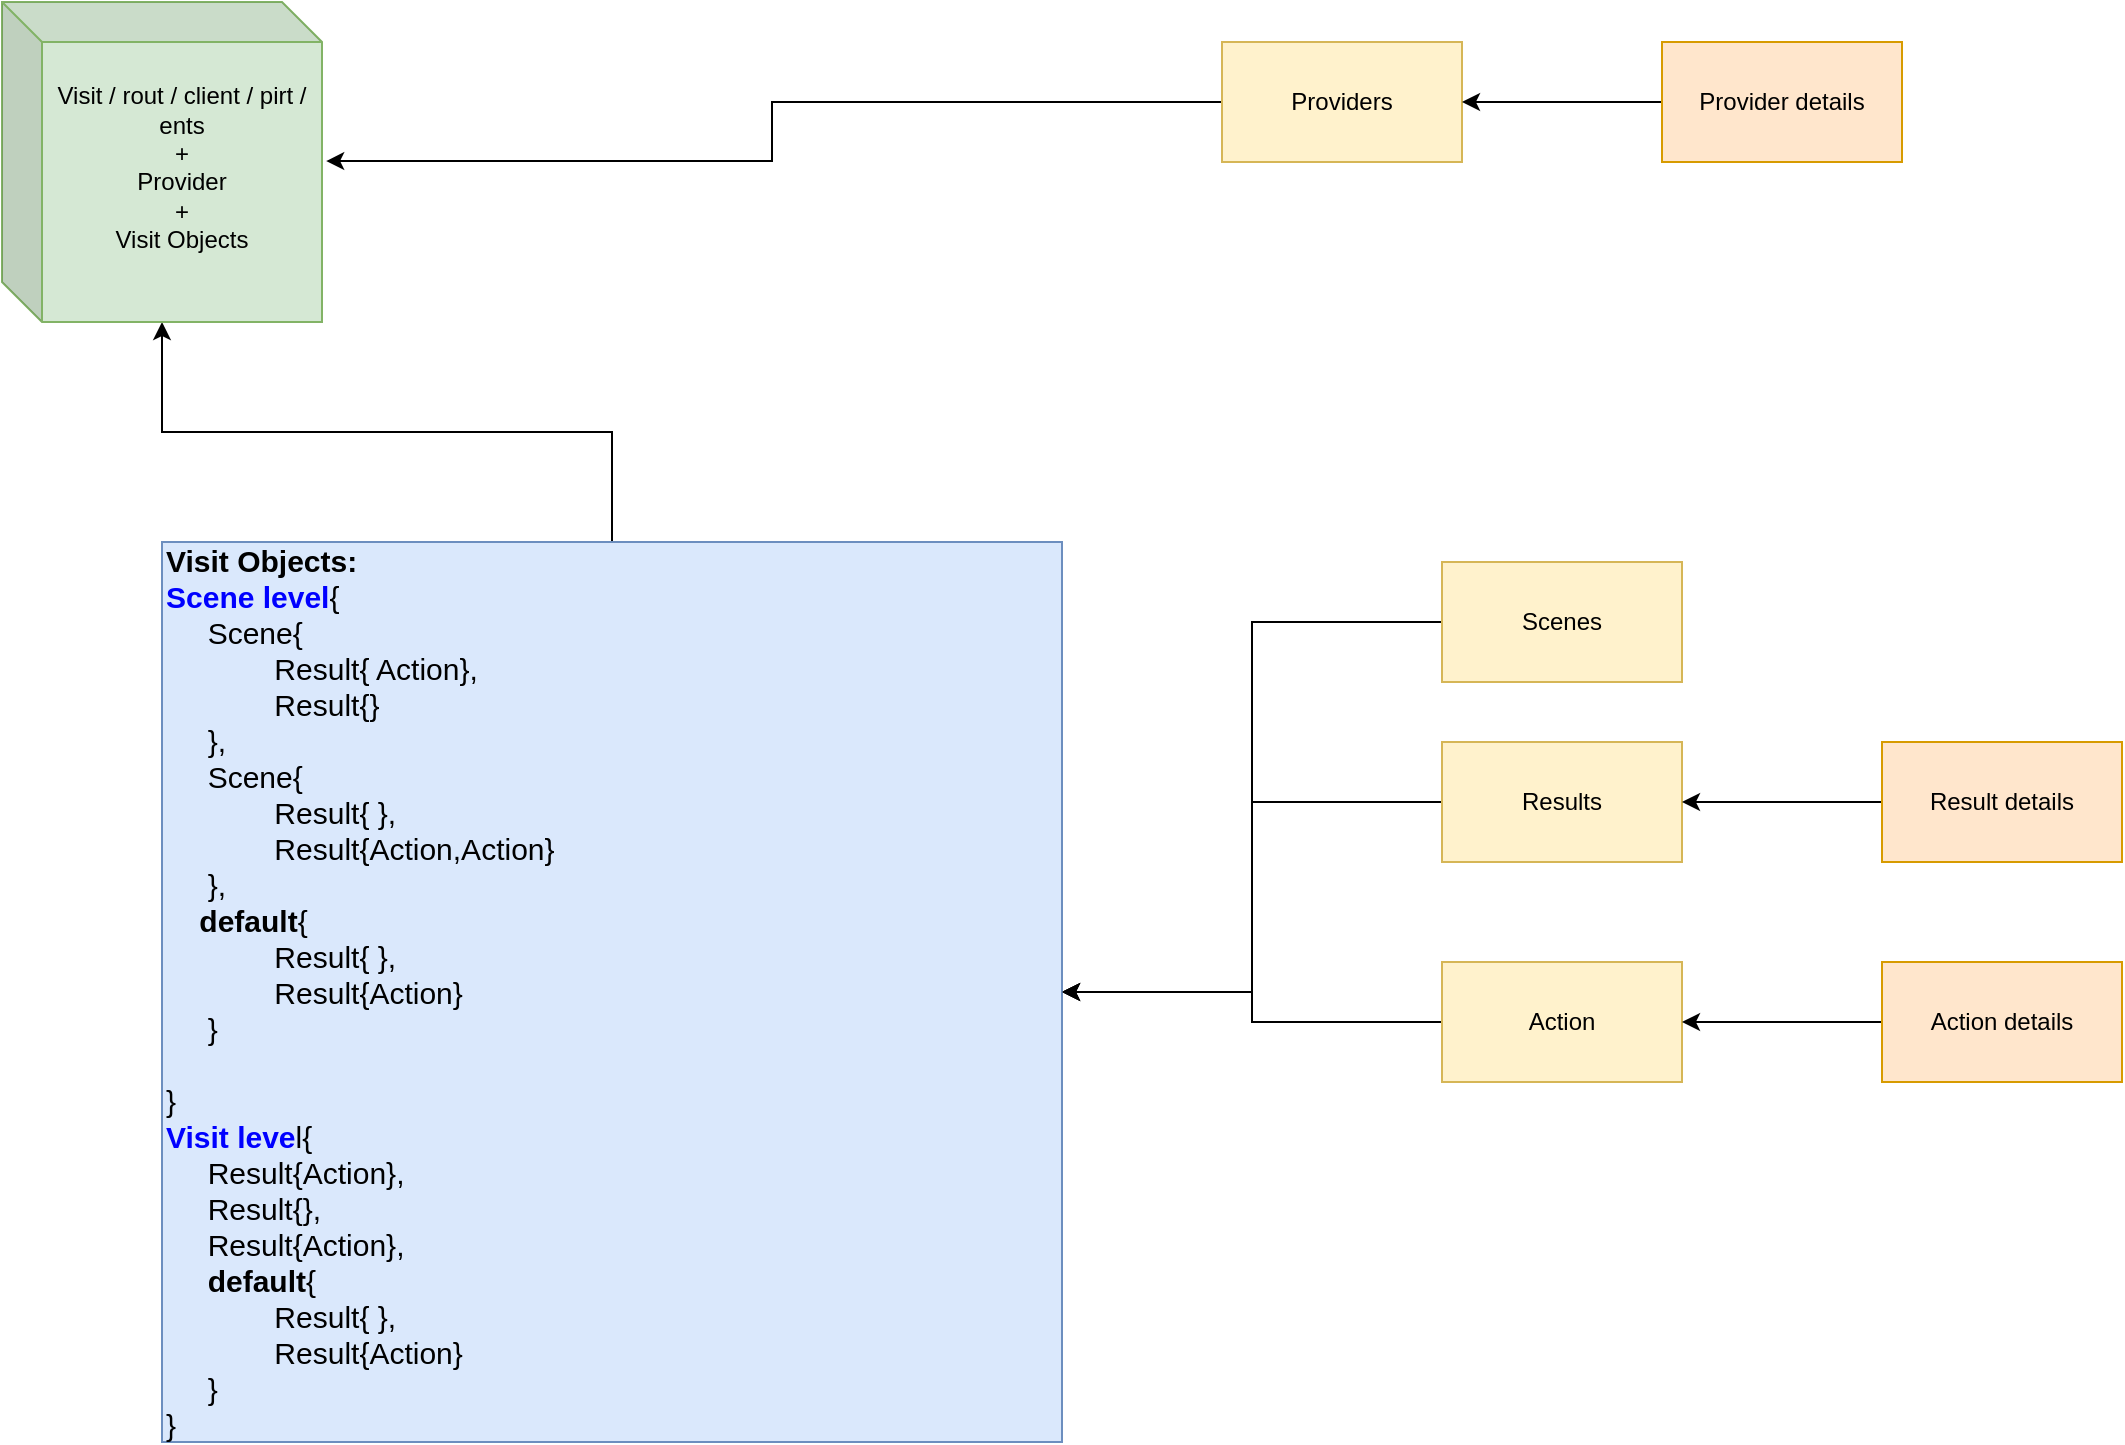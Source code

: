 <mxfile version="14.4.2" type="github" pages="5">
  <diagram id="lc-m84Ufgp3q90dNsxzr" name="Back End Scheme">
    <mxGraphModel dx="1564" dy="950" grid="1" gridSize="10" guides="1" tooltips="1" connect="1" arrows="1" fold="1" page="1" pageScale="1" pageWidth="850" pageHeight="1100" math="0" shadow="0">
      <root>
        <mxCell id="0" />
        <mxCell id="1" parent="0" />
        <mxCell id="CnA9bfAafuG9XrKqbDd2-5" style="edgeStyle=orthogonalEdgeStyle;rounded=0;orthogonalLoop=1;jettySize=auto;html=1;" parent="1" source="CnA9bfAafuG9XrKqbDd2-1" target="CnA9bfAafuG9XrKqbDd2-4" edge="1">
          <mxGeometry relative="1" as="geometry" />
        </mxCell>
        <mxCell id="CnA9bfAafuG9XrKqbDd2-1" value="Scenes" style="rounded=0;whiteSpace=wrap;html=1;fillColor=#fff2cc;strokeColor=#d6b656;" parent="1" vertex="1">
          <mxGeometry x="770" y="480" width="120" height="60" as="geometry" />
        </mxCell>
        <mxCell id="CnA9bfAafuG9XrKqbDd2-6" style="edgeStyle=orthogonalEdgeStyle;rounded=0;orthogonalLoop=1;jettySize=auto;html=1;entryX=1;entryY=0.5;entryDx=0;entryDy=0;" parent="1" source="CnA9bfAafuG9XrKqbDd2-2" target="CnA9bfAafuG9XrKqbDd2-4" edge="1">
          <mxGeometry relative="1" as="geometry">
            <mxPoint x="690" y="835" as="targetPoint" />
          </mxGeometry>
        </mxCell>
        <mxCell id="CnA9bfAafuG9XrKqbDd2-2" value="Results" style="rounded=0;whiteSpace=wrap;html=1;fillColor=#fff2cc;strokeColor=#d6b656;" parent="1" vertex="1">
          <mxGeometry x="770" y="570" width="120" height="60" as="geometry" />
        </mxCell>
        <mxCell id="CnA9bfAafuG9XrKqbDd2-13" style="edgeStyle=orthogonalEdgeStyle;rounded=0;orthogonalLoop=1;jettySize=auto;html=1;" parent="1" source="CnA9bfAafuG9XrKqbDd2-4" target="CnA9bfAafuG9XrKqbDd2-15" edge="1">
          <mxGeometry relative="1" as="geometry">
            <mxPoint x="220" y="245" as="targetPoint" />
          </mxGeometry>
        </mxCell>
        <mxCell id="CnA9bfAafuG9XrKqbDd2-4" value="&lt;b style=&quot;font-size: 15px&quot;&gt;Visit Objects:&lt;/b&gt;&lt;br style=&quot;font-size: 15px&quot;&gt;&lt;div style=&quot;font-size: 15px&quot;&gt;&lt;div style=&quot;font-size: 15px&quot;&gt;&lt;b style=&quot;font-size: 15px&quot;&gt;&lt;font color=&quot;#0000ff&quot; style=&quot;font-size: 15px&quot;&gt;Scene level&lt;/font&gt;&lt;/b&gt;{&lt;/div&gt;&lt;div style=&quot;font-size: 15px&quot;&gt;&amp;nbsp; &amp;nbsp; &amp;nbsp;Scene{&lt;/div&gt;&lt;div style=&quot;font-size: 15px&quot;&gt;&amp;nbsp; &amp;nbsp; &amp;nbsp; &amp;nbsp; &amp;nbsp; &amp;nbsp; &amp;nbsp;Result{ Action},&lt;/div&gt;&lt;div style=&quot;font-size: 15px&quot;&gt;&amp;nbsp; &amp;nbsp; &amp;nbsp; &amp;nbsp; &amp;nbsp; &amp;nbsp; &amp;nbsp;Result{}&lt;/div&gt;&lt;div style=&quot;font-size: 15px&quot;&gt;&amp;nbsp; &amp;nbsp; &amp;nbsp;},&lt;/div&gt;&lt;div style=&quot;font-size: 15px&quot;&gt;&amp;nbsp; &amp;nbsp; &amp;nbsp;Scene{&lt;/div&gt;&lt;div style=&quot;font-size: 15px&quot;&gt;&amp;nbsp; &amp;nbsp; &amp;nbsp; &amp;nbsp; &amp;nbsp; &amp;nbsp; &amp;nbsp;Result{ },&lt;/div&gt;&lt;div style=&quot;font-size: 15px&quot;&gt;&amp;nbsp; &amp;nbsp; &amp;nbsp; &amp;nbsp; &amp;nbsp; &amp;nbsp; &amp;nbsp;Result{Action,Action}&lt;/div&gt;&lt;div style=&quot;font-size: 15px&quot;&gt;&amp;nbsp; &amp;nbsp; &amp;nbsp;},&lt;/div&gt;&lt;div style=&quot;font-size: 15px&quot;&gt;&lt;div&gt;&amp;nbsp; &amp;nbsp; &lt;b&gt;default&lt;/b&gt;{&lt;/div&gt;&lt;div&gt;&amp;nbsp; &amp;nbsp; &amp;nbsp; &amp;nbsp; &amp;nbsp; &amp;nbsp; &amp;nbsp;Result{ },&lt;/div&gt;&lt;div&gt;&amp;nbsp; &amp;nbsp; &amp;nbsp; &amp;nbsp; &amp;nbsp; &amp;nbsp; &amp;nbsp;Result{Action}&lt;/div&gt;&lt;div&gt;&amp;nbsp; &amp;nbsp; &amp;nbsp;}&lt;/div&gt;&lt;div&gt;&lt;br&gt;&lt;/div&gt;&lt;/div&gt;&lt;div style=&quot;font-size: 15px&quot;&gt;}&lt;div style=&quot;font-size: 15px&quot;&gt;&lt;font color=&quot;#0000ff&quot; style=&quot;font-size: 15px&quot;&gt;&lt;b style=&quot;font-size: 15px&quot;&gt;Visit leve&lt;/b&gt;&lt;/font&gt;l{&lt;/div&gt;&lt;div style=&quot;font-size: 15px&quot;&gt;&amp;nbsp; &amp;nbsp; &amp;nbsp;Result{Action},&lt;/div&gt;&lt;div style=&quot;font-size: 15px&quot;&gt;&amp;nbsp; &amp;nbsp; &amp;nbsp;Result{},&lt;/div&gt;&lt;div style=&quot;font-size: 15px&quot;&gt;&amp;nbsp; &amp;nbsp; &amp;nbsp;Result{Action},&lt;/div&gt;&lt;div style=&quot;font-size: 15px&quot;&gt;&lt;div&gt;&amp;nbsp;&amp;nbsp;&amp;nbsp; &amp;nbsp;&lt;b&gt;default&lt;/b&gt;{&lt;/div&gt;&lt;div&gt;&amp;nbsp; &amp;nbsp; &amp;nbsp; &amp;nbsp; &amp;nbsp; &amp;nbsp; &amp;nbsp;Result{ },&lt;/div&gt;&lt;div&gt;&amp;nbsp; &amp;nbsp; &amp;nbsp; &amp;nbsp; &amp;nbsp; &amp;nbsp; &amp;nbsp;Result{Action}&lt;/div&gt;&lt;div&gt;&amp;nbsp; &amp;nbsp; &amp;nbsp;}&lt;/div&gt;&lt;/div&gt;&lt;div style=&quot;font-size: 15px&quot;&gt;}&lt;/div&gt;&lt;/div&gt;&lt;/div&gt;" style="whiteSpace=wrap;html=1;aspect=fixed;align=left;fillColor=#dae8fc;strokeColor=#6c8ebf;fontSize=15;" parent="1" vertex="1">
          <mxGeometry x="130" y="470" width="450" height="450" as="geometry" />
        </mxCell>
        <mxCell id="CnA9bfAafuG9XrKqbDd2-14" style="edgeStyle=orthogonalEdgeStyle;rounded=0;orthogonalLoop=1;jettySize=auto;html=1;entryX=1.013;entryY=0.497;entryDx=0;entryDy=0;entryPerimeter=0;" parent="1" source="CnA9bfAafuG9XrKqbDd2-7" target="CnA9bfAafuG9XrKqbDd2-15" edge="1">
          <mxGeometry relative="1" as="geometry">
            <mxPoint x="220" y="245" as="targetPoint" />
          </mxGeometry>
        </mxCell>
        <mxCell id="CnA9bfAafuG9XrKqbDd2-7" value="Providers" style="rounded=0;whiteSpace=wrap;html=1;fillColor=#fff2cc;strokeColor=#d6b656;" parent="1" vertex="1">
          <mxGeometry x="660" y="220" width="120" height="60" as="geometry" />
        </mxCell>
        <mxCell id="CnA9bfAafuG9XrKqbDd2-10" style="edgeStyle=orthogonalEdgeStyle;rounded=0;orthogonalLoop=1;jettySize=auto;html=1;" parent="1" source="CnA9bfAafuG9XrKqbDd2-8" target="CnA9bfAafuG9XrKqbDd2-7" edge="1">
          <mxGeometry relative="1" as="geometry" />
        </mxCell>
        <mxCell id="CnA9bfAafuG9XrKqbDd2-8" value="Provider details" style="rounded=0;whiteSpace=wrap;html=1;fillColor=#ffe6cc;strokeColor=#d79b00;" parent="1" vertex="1">
          <mxGeometry x="880" y="220" width="120" height="60" as="geometry" />
        </mxCell>
        <mxCell id="CnA9bfAafuG9XrKqbDd2-15" value="&lt;span&gt;Visit / rout / client / pirt / ents&lt;br&gt;+&lt;br&gt;Provider&lt;br&gt;+&lt;br&gt;&lt;/span&gt;&lt;span style=&quot;text-align: left&quot;&gt;Visit Objects&lt;/span&gt;&lt;span&gt;&lt;br&gt;&lt;br&gt;&lt;/span&gt;" style="shape=cube;whiteSpace=wrap;html=1;boundedLbl=1;backgroundOutline=1;darkOpacity=0.05;darkOpacity2=0.1;fillColor=#d5e8d4;strokeColor=#82b366;" parent="1" vertex="1">
          <mxGeometry x="50" y="200" width="160" height="160" as="geometry" />
        </mxCell>
        <mxCell id="fL3osXDEHGq9UXkC9sC_-2" style="edgeStyle=orthogonalEdgeStyle;rounded=0;orthogonalLoop=1;jettySize=auto;html=1;entryX=1;entryY=0.5;entryDx=0;entryDy=0;" edge="1" parent="1" source="fL3osXDEHGq9UXkC9sC_-1" target="CnA9bfAafuG9XrKqbDd2-2">
          <mxGeometry relative="1" as="geometry" />
        </mxCell>
        <mxCell id="fL3osXDEHGq9UXkC9sC_-1" value="Result details" style="rounded=0;whiteSpace=wrap;html=1;fillColor=#ffe6cc;strokeColor=#d79b00;" vertex="1" parent="1">
          <mxGeometry x="990" y="570" width="120" height="60" as="geometry" />
        </mxCell>
        <mxCell id="fL3osXDEHGq9UXkC9sC_-6" style="edgeStyle=orthogonalEdgeStyle;rounded=0;orthogonalLoop=1;jettySize=auto;html=1;entryX=1;entryY=0.5;entryDx=0;entryDy=0;" edge="1" parent="1" source="fL3osXDEHGq9UXkC9sC_-3" target="CnA9bfAafuG9XrKqbDd2-4">
          <mxGeometry relative="1" as="geometry">
            <mxPoint x="690" y="835" as="targetPoint" />
          </mxGeometry>
        </mxCell>
        <mxCell id="fL3osXDEHGq9UXkC9sC_-3" value="Action" style="rounded=0;whiteSpace=wrap;html=1;fillColor=#fff2cc;strokeColor=#d6b656;" vertex="1" parent="1">
          <mxGeometry x="770" y="680" width="120" height="60" as="geometry" />
        </mxCell>
        <mxCell id="fL3osXDEHGq9UXkC9sC_-4" style="edgeStyle=orthogonalEdgeStyle;rounded=0;orthogonalLoop=1;jettySize=auto;html=1;entryX=1;entryY=0.5;entryDx=0;entryDy=0;" edge="1" parent="1" source="fL3osXDEHGq9UXkC9sC_-5">
          <mxGeometry relative="1" as="geometry">
            <mxPoint x="890" y="710" as="targetPoint" />
          </mxGeometry>
        </mxCell>
        <mxCell id="fL3osXDEHGq9UXkC9sC_-5" value="Action details" style="rounded=0;whiteSpace=wrap;html=1;fillColor=#ffe6cc;strokeColor=#d79b00;" vertex="1" parent="1">
          <mxGeometry x="990" y="680" width="120" height="60" as="geometry" />
        </mxCell>
      </root>
    </mxGraphModel>
  </diagram>
  <diagram id="URYaptouhH0eVEyMTVb2" name="Front End Scheme">
    <mxGraphModel dx="1117" dy="679" grid="1" gridSize="10" guides="1" tooltips="1" connect="1" arrows="1" fold="1" page="1" pageScale="1" pageWidth="850" pageHeight="1100" math="0" shadow="0">
      <root>
        <mxCell id="v5fpOrPudrE2cuKiileh-0" />
        <mxCell id="v5fpOrPudrE2cuKiileh-1" parent="v5fpOrPudrE2cuKiileh-0" />
        <mxCell id="arx0qp7QFocIj4nr2kAC-5" value="Visit" style="swimlane;childLayout=stackLayout;horizontal=1;startSize=30;horizontalStack=0;rounded=1;fontSize=14;fontStyle=0;strokeWidth=2;resizeParent=0;resizeLast=1;shadow=0;dashed=0;align=center;" vertex="1" parent="v5fpOrPudrE2cuKiileh-1">
          <mxGeometry x="50" y="200" width="160" height="120" as="geometry" />
        </mxCell>
        <mxCell id="arx0qp7QFocIj4nr2kAC-6" value="+Visit ID&#xa;+Route ID&#xa;+Client ID" style="align=left;strokeColor=none;fillColor=none;spacingLeft=4;fontSize=12;verticalAlign=top;resizable=0;rotatable=0;part=1;" vertex="1" parent="arx0qp7QFocIj4nr2kAC-5">
          <mxGeometry y="30" width="160" height="90" as="geometry" />
        </mxCell>
        <mxCell id="arx0qp7QFocIj4nr2kAC-7" value="Scene" style="swimlane;childLayout=stackLayout;horizontal=1;startSize=30;horizontalStack=0;rounded=1;fontSize=14;fontStyle=0;strokeWidth=2;resizeParent=0;resizeLast=1;shadow=0;dashed=0;align=center;" vertex="1" parent="v5fpOrPudrE2cuKiileh-1">
          <mxGeometry x="345" y="50" width="160" height="120" as="geometry" />
        </mxCell>
        <mxCell id="arx0qp7QFocIj4nr2kAC-8" value="+Scene ID" style="align=left;strokeColor=none;fillColor=none;spacingLeft=4;fontSize=12;verticalAlign=top;resizable=0;rotatable=0;part=1;" vertex="1" parent="arx0qp7QFocIj4nr2kAC-7">
          <mxGeometry y="30" width="160" height="90" as="geometry" />
        </mxCell>
        <mxCell id="arx0qp7QFocIj4nr2kAC-11" value="Results To Display" style="swimlane;childLayout=stackLayout;horizontal=1;startSize=30;horizontalStack=0;rounded=1;fontSize=14;fontStyle=0;strokeWidth=2;resizeParent=0;resizeLast=1;shadow=0;dashed=0;align=center;" vertex="1" parent="v5fpOrPudrE2cuKiileh-1">
          <mxGeometry x="650" y="50" width="160" height="120" as="geometry" />
        </mxCell>
        <mxCell id="arx0qp7QFocIj4nr2kAC-12" value="+Result ID" style="align=left;strokeColor=none;fillColor=none;spacingLeft=4;fontSize=12;verticalAlign=top;resizable=0;rotatable=0;part=1;" vertex="1" parent="arx0qp7QFocIj4nr2kAC-11">
          <mxGeometry y="30" width="160" height="90" as="geometry" />
        </mxCell>
        <mxCell id="arx0qp7QFocIj4nr2kAC-13" value="Results to Action" style="swimlane;childLayout=stackLayout;horizontal=1;startSize=30;horizontalStack=0;rounded=1;fontSize=14;fontStyle=0;strokeWidth=2;resizeParent=0;resizeLast=1;shadow=0;dashed=0;align=center;" vertex="1" parent="v5fpOrPudrE2cuKiileh-1">
          <mxGeometry x="650" y="220" width="160" height="120" as="geometry" />
        </mxCell>
        <mxCell id="arx0qp7QFocIj4nr2kAC-14" value="+Result ID" style="align=left;strokeColor=none;fillColor=none;spacingLeft=4;fontSize=12;verticalAlign=top;resizable=0;rotatable=0;part=1;" vertex="1" parent="arx0qp7QFocIj4nr2kAC-13">
          <mxGeometry y="30" width="160" height="90" as="geometry" />
        </mxCell>
        <mxCell id="arx0qp7QFocIj4nr2kAC-15" value="Actions" style="swimlane;childLayout=stackLayout;horizontal=1;startSize=30;horizontalStack=0;rounded=1;fontSize=14;fontStyle=0;strokeWidth=2;resizeParent=0;resizeLast=1;shadow=0;dashed=0;align=center;" vertex="1" parent="v5fpOrPudrE2cuKiileh-1">
          <mxGeometry x="910" y="220" width="160" height="120" as="geometry" />
        </mxCell>
        <mxCell id="arx0qp7QFocIj4nr2kAC-16" value="+Action ID" style="align=left;strokeColor=none;fillColor=none;spacingLeft=4;fontSize=12;verticalAlign=top;resizable=0;rotatable=0;part=1;" vertex="1" parent="arx0qp7QFocIj4nr2kAC-15">
          <mxGeometry y="30" width="160" height="90" as="geometry" />
        </mxCell>
        <mxCell id="arx0qp7QFocIj4nr2kAC-17" style="edgeStyle=orthogonalEdgeStyle;rounded=0;orthogonalLoop=1;jettySize=auto;html=1;fontSize=15;" edge="1" parent="v5fpOrPudrE2cuKiileh-1" source="arx0qp7QFocIj4nr2kAC-8" target="arx0qp7QFocIj4nr2kAC-12">
          <mxGeometry relative="1" as="geometry" />
        </mxCell>
        <mxCell id="arx0qp7QFocIj4nr2kAC-18" style="edgeStyle=orthogonalEdgeStyle;rounded=0;orthogonalLoop=1;jettySize=auto;html=1;entryX=0.005;entryY=0.387;entryDx=0;entryDy=0;entryPerimeter=0;fontSize=15;strokeColor=#00CC00;" edge="1" parent="v5fpOrPudrE2cuKiileh-1" source="arx0qp7QFocIj4nr2kAC-6" target="arx0qp7QFocIj4nr2kAC-8">
          <mxGeometry relative="1" as="geometry" />
        </mxCell>
        <mxCell id="arx0qp7QFocIj4nr2kAC-19" style="edgeStyle=orthogonalEdgeStyle;rounded=0;orthogonalLoop=1;jettySize=auto;html=1;entryX=0;entryY=0.5;entryDx=0;entryDy=0;fontSize=15;strokeColor=#00CC00;" edge="1" parent="v5fpOrPudrE2cuKiileh-1" source="arx0qp7QFocIj4nr2kAC-8" target="arx0qp7QFocIj4nr2kAC-14">
          <mxGeometry relative="1" as="geometry" />
        </mxCell>
        <mxCell id="arx0qp7QFocIj4nr2kAC-20" style="edgeStyle=orthogonalEdgeStyle;rounded=0;orthogonalLoop=1;jettySize=auto;html=1;entryX=0;entryY=0.5;entryDx=0;entryDy=0;fontSize=15;strokeColor=#00CC00;" edge="1" parent="v5fpOrPudrE2cuKiileh-1" source="arx0qp7QFocIj4nr2kAC-14" target="arx0qp7QFocIj4nr2kAC-16">
          <mxGeometry relative="1" as="geometry" />
        </mxCell>
        <mxCell id="kT3x6SwEuBEVxymnHqKC-0" value="Visit Results To Display" style="swimlane;childLayout=stackLayout;horizontal=1;startSize=30;horizontalStack=0;rounded=1;fontSize=14;fontStyle=0;strokeWidth=2;resizeParent=0;resizeLast=1;shadow=0;dashed=0;align=center;" vertex="1" parent="v5fpOrPudrE2cuKiileh-1">
          <mxGeometry x="590" y="500" width="160" height="120" as="geometry" />
        </mxCell>
        <mxCell id="kT3x6SwEuBEVxymnHqKC-1" value="+Result ID" style="align=left;strokeColor=none;fillColor=none;spacingLeft=4;fontSize=12;verticalAlign=top;resizable=0;rotatable=0;part=1;" vertex="1" parent="kT3x6SwEuBEVxymnHqKC-0">
          <mxGeometry y="30" width="160" height="90" as="geometry" />
        </mxCell>
        <mxCell id="kT3x6SwEuBEVxymnHqKC-2" value="Visit Results to Action" style="swimlane;childLayout=stackLayout;horizontal=1;startSize=30;horizontalStack=0;rounded=1;fontSize=14;fontStyle=0;strokeWidth=2;resizeParent=0;resizeLast=1;shadow=0;dashed=0;align=center;" vertex="1" parent="v5fpOrPudrE2cuKiileh-1">
          <mxGeometry x="590" y="670" width="160" height="120" as="geometry" />
        </mxCell>
        <mxCell id="kT3x6SwEuBEVxymnHqKC-3" value="+Result ID" style="align=left;strokeColor=none;fillColor=none;spacingLeft=4;fontSize=12;verticalAlign=top;resizable=0;rotatable=0;part=1;" vertex="1" parent="kT3x6SwEuBEVxymnHqKC-2">
          <mxGeometry y="30" width="160" height="90" as="geometry" />
        </mxCell>
        <mxCell id="kT3x6SwEuBEVxymnHqKC-4" value="Actions" style="swimlane;childLayout=stackLayout;horizontal=1;startSize=30;horizontalStack=0;rounded=1;fontSize=14;fontStyle=0;strokeWidth=2;resizeParent=0;resizeLast=1;shadow=0;dashed=0;align=center;" vertex="1" parent="v5fpOrPudrE2cuKiileh-1">
          <mxGeometry x="850" y="670" width="160" height="120" as="geometry" />
        </mxCell>
        <mxCell id="kT3x6SwEuBEVxymnHqKC-5" value="+Action ID" style="align=left;strokeColor=none;fillColor=none;spacingLeft=4;fontSize=12;verticalAlign=top;resizable=0;rotatable=0;part=1;" vertex="1" parent="kT3x6SwEuBEVxymnHqKC-4">
          <mxGeometry y="30" width="160" height="90" as="geometry" />
        </mxCell>
        <mxCell id="kT3x6SwEuBEVxymnHqKC-6" style="edgeStyle=orthogonalEdgeStyle;rounded=0;orthogonalLoop=1;jettySize=auto;html=1;entryX=0;entryY=0.5;entryDx=0;entryDy=0;fontSize=15;strokeColor=#0000CC;" edge="1" parent="v5fpOrPudrE2cuKiileh-1" source="kT3x6SwEuBEVxymnHqKC-3" target="kT3x6SwEuBEVxymnHqKC-5">
          <mxGeometry relative="1" as="geometry" />
        </mxCell>
        <mxCell id="kT3x6SwEuBEVxymnHqKC-9" style="edgeStyle=orthogonalEdgeStyle;rounded=0;orthogonalLoop=1;jettySize=auto;html=1;entryX=0;entryY=0.5;entryDx=0;entryDy=0;fontSize=15;strokeColor=#0000CC;" edge="1" parent="v5fpOrPudrE2cuKiileh-1" source="arx0qp7QFocIj4nr2kAC-6" target="kT3x6SwEuBEVxymnHqKC-1">
          <mxGeometry relative="1" as="geometry" />
        </mxCell>
        <mxCell id="kT3x6SwEuBEVxymnHqKC-10" style="edgeStyle=orthogonalEdgeStyle;rounded=0;orthogonalLoop=1;jettySize=auto;html=1;entryX=0;entryY=0.25;entryDx=0;entryDy=0;fontSize=15;strokeColor=#0000CC;" edge="1" parent="v5fpOrPudrE2cuKiileh-1" source="arx0qp7QFocIj4nr2kAC-6" target="kT3x6SwEuBEVxymnHqKC-3">
          <mxGeometry relative="1" as="geometry" />
        </mxCell>
        <mxCell id="haBEYxdRxyyxVzEBQSb5-1" style="edgeStyle=orthogonalEdgeStyle;rounded=0;orthogonalLoop=1;jettySize=auto;html=1;fontSize=15;" edge="1" parent="v5fpOrPudrE2cuKiileh-1">
          <mxGeometry relative="1" as="geometry">
            <mxPoint x="505.0" y="125" as="sourcePoint" />
            <mxPoint x="650" y="125" as="targetPoint" />
          </mxGeometry>
        </mxCell>
        <mxCell id="haBEYxdRxyyxVzEBQSb5-3" style="edgeStyle=orthogonalEdgeStyle;rounded=0;orthogonalLoop=1;jettySize=auto;html=1;fontSize=15;strokeColor=#00CC00;" edge="1" parent="v5fpOrPudrE2cuKiileh-1">
          <mxGeometry relative="1" as="geometry">
            <mxPoint x="505.0" y="125" as="sourcePoint" />
            <mxPoint x="650" y="125" as="targetPoint" />
          </mxGeometry>
        </mxCell>
        <mxCell id="VPEZOZM47hfLfr1DnDLf-0" value="default:Actions" style="swimlane;childLayout=stackLayout;horizontal=1;startSize=30;horizontalStack=0;rounded=1;fontSize=14;fontStyle=0;strokeWidth=2;resizeParent=0;resizeLast=1;shadow=0;dashed=0;align=center;" vertex="1" parent="v5fpOrPudrE2cuKiileh-1">
          <mxGeometry x="850" y="840" width="160" height="120" as="geometry" />
        </mxCell>
        <mxCell id="VPEZOZM47hfLfr1DnDLf-1" value="+Action ID" style="align=left;strokeColor=none;fillColor=none;spacingLeft=4;fontSize=12;verticalAlign=top;resizable=0;rotatable=0;part=1;" vertex="1" parent="VPEZOZM47hfLfr1DnDLf-0">
          <mxGeometry y="30" width="160" height="90" as="geometry" />
        </mxCell>
        <mxCell id="VPEZOZM47hfLfr1DnDLf-2" style="edgeStyle=orthogonalEdgeStyle;rounded=0;orthogonalLoop=1;jettySize=auto;html=1;entryX=0;entryY=0.5;entryDx=0;entryDy=0;fontSize=15;strokeColor=#0000CC;" edge="1" parent="v5fpOrPudrE2cuKiileh-1" target="VPEZOZM47hfLfr1DnDLf-1">
          <mxGeometry relative="1" as="geometry">
            <mxPoint x="140" y="320" as="sourcePoint" />
            <Array as="points">
              <mxPoint x="140" y="420" />
              <mxPoint x="130" y="420" />
              <mxPoint x="130" y="915" />
            </Array>
          </mxGeometry>
        </mxCell>
        <mxCell id="VPEZOZM47hfLfr1DnDLf-5" value="default:Actions" style="swimlane;childLayout=stackLayout;horizontal=1;startSize=30;horizontalStack=0;rounded=1;fontSize=14;fontStyle=0;strokeWidth=2;resizeParent=0;resizeLast=1;shadow=0;dashed=0;align=center;" vertex="1" parent="v5fpOrPudrE2cuKiileh-1">
          <mxGeometry x="910" y="360" width="160" height="120" as="geometry" />
        </mxCell>
        <mxCell id="VPEZOZM47hfLfr1DnDLf-6" value="+Action ID" style="align=left;strokeColor=none;fillColor=none;spacingLeft=4;fontSize=12;verticalAlign=top;resizable=0;rotatable=0;part=1;" vertex="1" parent="VPEZOZM47hfLfr1DnDLf-5">
          <mxGeometry y="30" width="160" height="90" as="geometry" />
        </mxCell>
        <mxCell id="VPEZOZM47hfLfr1DnDLf-7" style="edgeStyle=orthogonalEdgeStyle;rounded=0;orthogonalLoop=1;jettySize=auto;html=1;entryX=0;entryY=0.5;entryDx=0;entryDy=0;fontSize=15;strokeColor=#00CC00;exitX=1;exitY=0.5;exitDx=0;exitDy=0;" edge="1" parent="v5fpOrPudrE2cuKiileh-1" source="arx0qp7QFocIj4nr2kAC-6" target="VPEZOZM47hfLfr1DnDLf-6">
          <mxGeometry relative="1" as="geometry">
            <mxPoint x="310" y="310" as="sourcePoint" />
            <mxPoint x="920" y="305" as="targetPoint" />
          </mxGeometry>
        </mxCell>
      </root>
    </mxGraphModel>
  </diagram>
  <diagram id="Bf9KkXgQPLuXtY3lthqC" name="Front End UI Elems">
    <mxGraphModel dx="1117" dy="679" grid="1" gridSize="10" guides="1" tooltips="1" connect="1" arrows="1" fold="1" page="1" pageScale="1" pageWidth="850" pageHeight="1100" math="0" shadow="0">
      <root>
        <mxCell id="rQ7pP8dw31VUTpD60q7r-0" />
        <mxCell id="rQ7pP8dw31VUTpD60q7r-1" parent="rQ7pP8dw31VUTpD60q7r-0" />
        <mxCell id="Ahg4akSCFClWvg9TeHIE-6" value="&amp;nbsp;Visit level" style="rounded=1;whiteSpace=wrap;html=1;fontSize=15;dashed=1;align=left;verticalAlign=top;" vertex="1" parent="rQ7pP8dw31VUTpD60q7r-1">
          <mxGeometry x="70" y="400" width="730" height="180" as="geometry" />
        </mxCell>
        <mxCell id="Ahg4akSCFClWvg9TeHIE-5" value="&amp;nbsp;Scene level" style="rounded=1;whiteSpace=wrap;html=1;fontSize=15;dashed=1;align=left;verticalAlign=top;" vertex="1" parent="rQ7pP8dw31VUTpD60q7r-1">
          <mxGeometry x="70" y="100" width="730" height="180" as="geometry" />
        </mxCell>
        <mxCell id="4dXByk4_jcM1iA1UxI9x-0" value="IR Scene 1" style="rounded=1;whiteSpace=wrap;html=1;fontSize=15;" vertex="1" parent="rQ7pP8dw31VUTpD60q7r-1">
          <mxGeometry x="180" y="160" width="120" height="60" as="geometry" />
        </mxCell>
        <mxCell id="4dXByk4_jcM1iA1UxI9x-1" value="IR Scene 2" style="rounded=1;whiteSpace=wrap;html=1;fontSize=15;" vertex="1" parent="rQ7pP8dw31VUTpD60q7r-1">
          <mxGeometry x="420" y="160" width="120" height="60" as="geometry" />
        </mxCell>
        <mxCell id="4dXByk4_jcM1iA1UxI9x-2" value="IR Scene .." style="rounded=1;whiteSpace=wrap;html=1;fontSize=15;" vertex="1" parent="rQ7pP8dw31VUTpD60q7r-1">
          <mxGeometry x="640" y="160" width="120" height="60" as="geometry" />
        </mxCell>
        <mxCell id="Ahg4akSCFClWvg9TeHIE-0" value="IR Current Visit" style="rounded=1;whiteSpace=wrap;html=1;fontSize=15;" vertex="1" parent="rQ7pP8dw31VUTpD60q7r-1">
          <mxGeometry x="200" y="460" width="120" height="60" as="geometry" />
        </mxCell>
        <mxCell id="Ahg4akSCFClWvg9TeHIE-1" value="IR History Visits" style="rounded=1;whiteSpace=wrap;html=1;fontSize=15;" vertex="1" parent="rQ7pP8dw31VUTpD60q7r-1">
          <mxGeometry x="440" y="460" width="120" height="60" as="geometry" />
        </mxCell>
      </root>
    </mxGraphModel>
  </diagram>
  <diagram id="wQl6H1a5Ja8JWNenyCwp" name="Scene level UI">
    <mxGraphModel dx="2234" dy="1357" grid="1" gridSize="10" guides="1" tooltips="1" connect="1" arrows="1" fold="1" page="1" pageScale="1" pageWidth="850" pageHeight="1100" math="0" shadow="0">
      <root>
        <mxCell id="7-hu5qBpFz9nCEZUGUv7-0" />
        <mxCell id="7-hu5qBpFz9nCEZUGUv7-1" parent="7-hu5qBpFz9nCEZUGUv7-0" />
        <mxCell id="winH9cFTR98Ax8QcQysN-1" value="Fotos block" style="rounded=0;whiteSpace=wrap;html=1;fontSize=15;align=left;verticalAlign=top;fillColor=#dae8fc;strokeColor=#6c8ebf;" vertex="1" parent="7-hu5qBpFz9nCEZUGUv7-1">
          <mxGeometry x="30" y="290" width="420" height="610" as="geometry" />
        </mxCell>
        <mxCell id="winH9cFTR98Ax8QcQysN-2" value="Results block" style="rounded=0;whiteSpace=wrap;html=1;fontSize=15;align=left;verticalAlign=top;fillColor=#dae8fc;strokeColor=#6c8ebf;" vertex="1" parent="7-hu5qBpFz9nCEZUGUv7-1">
          <mxGeometry x="470" y="290" width="360" height="610" as="geometry" />
        </mxCell>
        <mxCell id="yITcMC2z2HzZMHTz2J1Z-0" value="Image" style="swimlane;childLayout=stackLayout;horizontal=1;startSize=30;horizontalStack=0;rounded=1;fontSize=14;fontStyle=0;strokeWidth=2;resizeParent=0;resizeLast=1;shadow=0;dashed=0;align=center;" vertex="1" parent="7-hu5qBpFz9nCEZUGUv7-1">
          <mxGeometry x="120" y="410" width="160" height="120" as="geometry" />
        </mxCell>
        <mxCell id="yITcMC2z2HzZMHTz2J1Z-6" value="Image" style="swimlane;childLayout=stackLayout;horizontal=1;startSize=30;horizontalStack=0;rounded=1;fontSize=14;fontStyle=0;strokeWidth=2;resizeParent=0;resizeLast=1;shadow=0;dashed=0;align=center;" vertex="1" parent="7-hu5qBpFz9nCEZUGUv7-1">
          <mxGeometry x="130" y="420" width="160" height="120" as="geometry" />
        </mxCell>
        <mxCell id="yITcMC2z2HzZMHTz2J1Z-7" value="Image" style="swimlane;childLayout=stackLayout;horizontal=1;startSize=30;horizontalStack=0;rounded=1;fontSize=14;fontStyle=0;strokeWidth=2;resizeParent=0;resizeLast=1;shadow=0;dashed=0;align=center;" vertex="1" parent="7-hu5qBpFz9nCEZUGUv7-1">
          <mxGeometry x="140" y="430" width="160" height="120" as="geometry" />
        </mxCell>
        <mxCell id="yITcMC2z2HzZMHTz2J1Z-8" value="Image" style="swimlane;childLayout=stackLayout;horizontal=1;startSize=30;horizontalStack=0;rounded=1;fontSize=14;fontStyle=0;strokeWidth=2;resizeParent=0;resizeLast=1;shadow=0;dashed=0;align=center;" vertex="1" parent="7-hu5qBpFz9nCEZUGUv7-1">
          <mxGeometry x="150" y="440" width="160" height="120" as="geometry" />
        </mxCell>
        <mxCell id="yITcMC2z2HzZMHTz2J1Z-9" value="Image" style="swimlane;childLayout=stackLayout;horizontal=1;startSize=30;horizontalStack=0;rounded=1;fontSize=14;fontStyle=0;strokeWidth=2;resizeParent=0;resizeLast=1;shadow=0;dashed=0;align=center;" vertex="1" parent="7-hu5qBpFz9nCEZUGUv7-1">
          <mxGeometry x="160" y="450" width="160" height="120" as="geometry" />
        </mxCell>
        <mxCell id="yITcMC2z2HzZMHTz2J1Z-10" value="Image" style="swimlane;childLayout=stackLayout;horizontal=1;startSize=30;horizontalStack=0;rounded=1;fontSize=14;fontStyle=0;strokeWidth=2;resizeParent=0;resizeLast=1;shadow=0;dashed=0;align=center;" vertex="1" parent="7-hu5qBpFz9nCEZUGUv7-1">
          <mxGeometry x="170" y="460" width="160" height="120" as="geometry" />
        </mxCell>
        <mxCell id="v5kCe0hPJsij69Id4M3T-0" value="Image" style="swimlane;childLayout=stackLayout;horizontal=1;startSize=30;horizontalStack=0;rounded=1;fontSize=14;fontStyle=0;strokeWidth=2;resizeParent=0;resizeLast=1;shadow=0;dashed=0;align=center;" vertex="1" parent="7-hu5qBpFz9nCEZUGUv7-1">
          <mxGeometry x="150" y="600" width="180" height="120" as="geometry" />
        </mxCell>
        <mxCell id="v5kCe0hPJsij69Id4M3T-1" value="+Image ID&#xa;+Image Tag 	[ Main, Additional] &#xa;" style="align=left;strokeColor=none;fillColor=none;spacingLeft=4;fontSize=12;verticalAlign=top;resizable=0;rotatable=0;part=1;" vertex="1" parent="v5kCe0hPJsij69Id4M3T-0">
          <mxGeometry y="30" width="180" height="90" as="geometry" />
        </mxCell>
        <mxCell id="Nzg3IBjj6QgVo50xKV7t-0" value="Action UI blocks" style="rounded=0;whiteSpace=wrap;html=1;fontSize=15;align=left;verticalAlign=top;fillColor=#dae8fc;strokeColor=#6c8ebf;" vertex="1" parent="7-hu5qBpFz9nCEZUGUv7-1">
          <mxGeometry x="1310" y="300" width="340" height="280" as="geometry" />
        </mxCell>
        <mxCell id="Nzg3IBjj6QgVo50xKV7t-1" value="Result" style="swimlane;childLayout=stackLayout;horizontal=1;startSize=30;horizontalStack=0;rounded=1;fontSize=14;fontStyle=0;strokeWidth=2;resizeParent=0;resizeLast=1;shadow=0;dashed=0;align=center;" vertex="1" parent="7-hu5qBpFz9nCEZUGUv7-1">
          <mxGeometry x="520" y="370" width="160" height="120" as="geometry" />
        </mxCell>
        <mxCell id="Nzg3IBjj6QgVo50xKV7t-7" value="Result" style="swimlane;childLayout=stackLayout;horizontal=1;startSize=30;horizontalStack=0;rounded=1;fontSize=14;fontStyle=0;strokeWidth=2;resizeParent=0;resizeLast=1;shadow=0;dashed=0;align=center;" vertex="1" parent="7-hu5qBpFz9nCEZUGUv7-1">
          <mxGeometry x="530" y="380" width="160" height="120" as="geometry" />
        </mxCell>
        <mxCell id="Nzg3IBjj6QgVo50xKV7t-8" value="Result" style="swimlane;childLayout=stackLayout;horizontal=1;startSize=30;horizontalStack=0;rounded=1;fontSize=14;fontStyle=0;strokeWidth=2;resizeParent=0;resizeLast=1;shadow=0;dashed=0;align=center;" vertex="1" parent="7-hu5qBpFz9nCEZUGUv7-1">
          <mxGeometry x="540" y="390" width="160" height="120" as="geometry" />
        </mxCell>
        <mxCell id="Nzg3IBjj6QgVo50xKV7t-9" value="Result" style="swimlane;childLayout=stackLayout;horizontal=1;startSize=30;horizontalStack=0;rounded=1;fontSize=14;fontStyle=0;strokeWidth=2;resizeParent=0;resizeLast=1;shadow=0;dashed=0;align=center;" vertex="1" parent="7-hu5qBpFz9nCEZUGUv7-1">
          <mxGeometry x="550" y="400" width="160" height="120" as="geometry" />
        </mxCell>
        <mxCell id="Nzg3IBjj6QgVo50xKV7t-10" value="Result" style="swimlane;childLayout=stackLayout;horizontal=1;startSize=30;horizontalStack=0;rounded=1;fontSize=14;fontStyle=0;strokeWidth=2;resizeParent=0;resizeLast=1;shadow=0;dashed=0;align=center;" vertex="1" parent="7-hu5qBpFz9nCEZUGUv7-1">
          <mxGeometry x="560" y="410" width="160" height="120" as="geometry" />
        </mxCell>
        <mxCell id="Nzg3IBjj6QgVo50xKV7t-11" value="Result" style="swimlane;childLayout=stackLayout;horizontal=1;startSize=30;horizontalStack=0;rounded=1;fontSize=14;fontStyle=0;strokeWidth=2;resizeParent=0;resizeLast=1;shadow=0;dashed=0;align=center;" vertex="1" parent="7-hu5qBpFz9nCEZUGUv7-1">
          <mxGeometry x="570" y="420" width="160" height="120" as="geometry" />
        </mxCell>
        <mxCell id="Nzg3IBjj6QgVo50xKV7t-12" value="Result" style="swimlane;childLayout=stackLayout;horizontal=1;startSize=30;horizontalStack=0;rounded=1;fontSize=14;fontStyle=0;strokeWidth=2;resizeParent=0;resizeLast=1;shadow=0;dashed=0;align=center;" vertex="1" parent="7-hu5qBpFz9nCEZUGUv7-1">
          <mxGeometry x="550" y="570" width="180" height="120" as="geometry" />
        </mxCell>
        <mxCell id="Nzg3IBjj6QgVo50xKV7t-13" value="+Result ID&#xa;+ Drilldown results set" style="align=left;strokeColor=none;fillColor=none;spacingLeft=4;fontSize=12;verticalAlign=top;resizable=0;rotatable=0;part=1;" vertex="1" parent="Nzg3IBjj6QgVo50xKV7t-12">
          <mxGeometry y="30" width="180" height="90" as="geometry" />
        </mxCell>
        <mxCell id="Nzg3IBjj6QgVo50xKV7t-16" value="Action UI Block" style="swimlane;childLayout=stackLayout;horizontal=1;startSize=30;horizontalStack=0;rounded=1;fontSize=14;fontStyle=0;strokeWidth=2;resizeParent=0;resizeLast=1;shadow=0;dashed=0;align=center;" vertex="1" parent="7-hu5qBpFz9nCEZUGUv7-1">
          <mxGeometry x="1400" y="390" width="160" height="120" as="geometry" />
        </mxCell>
        <mxCell id="Nzg3IBjj6QgVo50xKV7t-17" value="Action UI Block" style="swimlane;childLayout=stackLayout;horizontal=1;startSize=30;horizontalStack=0;rounded=1;fontSize=14;fontStyle=0;strokeWidth=2;resizeParent=0;resizeLast=1;shadow=0;dashed=0;align=center;" vertex="1" parent="7-hu5qBpFz9nCEZUGUv7-1">
          <mxGeometry x="1410" y="400" width="160" height="120" as="geometry" />
        </mxCell>
        <mxCell id="Nzg3IBjj6QgVo50xKV7t-18" value="Action UI Block" style="swimlane;childLayout=stackLayout;horizontal=1;startSize=30;horizontalStack=0;rounded=1;fontSize=14;fontStyle=0;strokeWidth=2;resizeParent=0;resizeLast=1;shadow=0;dashed=0;align=center;" vertex="1" parent="7-hu5qBpFz9nCEZUGUv7-1">
          <mxGeometry x="1420" y="410" width="160" height="120" as="geometry" />
        </mxCell>
        <mxCell id="Nzg3IBjj6QgVo50xKV7t-21" value="Drilldown results block" style="rounded=0;whiteSpace=wrap;html=1;fontSize=15;align=left;verticalAlign=top;fillColor=#f5f5f5;strokeColor=#666666;fontColor=#333333;" vertex="1" parent="7-hu5qBpFz9nCEZUGUv7-1">
          <mxGeometry x="850" y="570" width="360" height="330" as="geometry" />
        </mxCell>
        <mxCell id="Nzg3IBjj6QgVo50xKV7t-23" value="Result" style="swimlane;childLayout=stackLayout;horizontal=1;startSize=30;horizontalStack=0;rounded=1;fontSize=14;fontStyle=0;strokeWidth=2;resizeParent=0;resizeLast=1;shadow=0;dashed=0;align=center;" vertex="1" parent="7-hu5qBpFz9nCEZUGUv7-1">
          <mxGeometry x="940" y="660" width="160" height="120" as="geometry" />
        </mxCell>
        <mxCell id="Nzg3IBjj6QgVo50xKV7t-25" value="Result" style="swimlane;childLayout=stackLayout;horizontal=1;startSize=30;horizontalStack=0;rounded=1;fontSize=14;fontStyle=0;strokeWidth=2;resizeParent=0;resizeLast=1;shadow=0;dashed=0;align=center;" vertex="1" parent="7-hu5qBpFz9nCEZUGUv7-1">
          <mxGeometry x="950" y="670" width="160" height="120" as="geometry" />
        </mxCell>
        <mxCell id="Nzg3IBjj6QgVo50xKV7t-26" value="Result" style="swimlane;childLayout=stackLayout;horizontal=1;startSize=30;horizontalStack=0;rounded=1;fontSize=14;fontStyle=0;strokeWidth=2;resizeParent=0;resizeLast=1;shadow=0;dashed=0;align=center;" vertex="1" parent="7-hu5qBpFz9nCEZUGUv7-1">
          <mxGeometry x="960" y="680" width="160" height="120" as="geometry" />
        </mxCell>
        <mxCell id="Nzg3IBjj6QgVo50xKV7t-27" value="Result" style="swimlane;childLayout=stackLayout;horizontal=1;startSize=30;horizontalStack=0;rounded=1;fontSize=14;fontStyle=0;strokeWidth=2;resizeParent=0;resizeLast=1;shadow=0;dashed=0;align=center;" vertex="1" parent="7-hu5qBpFz9nCEZUGUv7-1">
          <mxGeometry x="970" y="690" width="160" height="120" as="geometry" />
        </mxCell>
        <mxCell id="Nzg3IBjj6QgVo50xKV7t-28" style="edgeStyle=orthogonalEdgeStyle;rounded=0;orthogonalLoop=1;jettySize=auto;html=1;entryX=0;entryY=0.5;entryDx=0;entryDy=0;strokeColor=#0000CC;fontSize=15;" edge="1" parent="7-hu5qBpFz9nCEZUGUv7-1" source="Nzg3IBjj6QgVo50xKV7t-13" target="Nzg3IBjj6QgVo50xKV7t-23">
          <mxGeometry relative="1" as="geometry" />
        </mxCell>
        <mxCell id="Nzg3IBjj6QgVo50xKV7t-29" value="Action Dialog blocks" style="rounded=0;whiteSpace=wrap;html=1;fontSize=15;align=left;verticalAlign=top;fillColor=#f5f5f5;strokeColor=#666666;fontColor=#333333;" vertex="1" parent="7-hu5qBpFz9nCEZUGUv7-1">
          <mxGeometry x="1310" y="590" width="350" height="300" as="geometry" />
        </mxCell>
        <mxCell id="Nzg3IBjj6QgVo50xKV7t-30" value="Action UI Block" style="swimlane;childLayout=stackLayout;horizontal=1;startSize=30;horizontalStack=0;rounded=1;fontSize=14;fontStyle=0;strokeWidth=2;resizeParent=0;resizeLast=1;shadow=0;dashed=0;align=center;" vertex="1" parent="7-hu5qBpFz9nCEZUGUv7-1">
          <mxGeometry x="1430" y="420" width="160" height="120" as="geometry" />
        </mxCell>
        <mxCell id="Nzg3IBjj6QgVo50xKV7t-32" value="Action UI Block" style="swimlane;childLayout=stackLayout;horizontal=1;startSize=30;horizontalStack=0;rounded=1;fontSize=14;fontStyle=0;strokeWidth=2;resizeParent=0;resizeLast=1;shadow=0;dashed=0;align=center;" vertex="1" parent="7-hu5qBpFz9nCEZUGUv7-1">
          <mxGeometry x="1350" y="650" width="160" height="120" as="geometry" />
        </mxCell>
        <mxCell id="Nzg3IBjj6QgVo50xKV7t-34" value="Action UI Block" style="swimlane;childLayout=stackLayout;horizontal=1;startSize=30;horizontalStack=0;rounded=1;fontSize=14;fontStyle=0;strokeWidth=2;resizeParent=0;resizeLast=1;shadow=0;dashed=0;align=center;" vertex="1" parent="7-hu5qBpFz9nCEZUGUv7-1">
          <mxGeometry x="1360" y="660" width="160" height="120" as="geometry" />
        </mxCell>
        <mxCell id="Nzg3IBjj6QgVo50xKV7t-35" value="Action UI Block" style="swimlane;childLayout=stackLayout;horizontal=1;startSize=30;horizontalStack=0;rounded=1;fontSize=14;fontStyle=0;strokeWidth=2;resizeParent=0;resizeLast=1;shadow=0;dashed=0;align=center;" vertex="1" parent="7-hu5qBpFz9nCEZUGUv7-1">
          <mxGeometry x="1370" y="670" width="160" height="120" as="geometry" />
        </mxCell>
        <mxCell id="Nzg3IBjj6QgVo50xKV7t-36" value="Action Dialog " style="swimlane;childLayout=stackLayout;horizontal=1;startSize=30;horizontalStack=0;rounded=1;fontSize=14;fontStyle=0;strokeWidth=2;resizeParent=0;resizeLast=1;shadow=0;dashed=0;align=center;" vertex="1" parent="7-hu5qBpFz9nCEZUGUv7-1">
          <mxGeometry x="1380" y="680" width="160" height="120" as="geometry" />
        </mxCell>
      </root>
    </mxGraphModel>
  </diagram>
  <diagram id="0DYek9lNWNYfcP7cKLE7" name="Visit Level UI">
    <mxGraphModel dx="3128" dy="1900" grid="1" gridSize="10" guides="1" tooltips="1" connect="1" arrows="1" fold="1" page="1" pageScale="1" pageWidth="850" pageHeight="1100" math="0" shadow="0">
      <root>
        <mxCell id="jm8KnZqpUthSBP_TFn5_-0" />
        <mxCell id="jm8KnZqpUthSBP_TFn5_-1" parent="jm8KnZqpUthSBP_TFn5_-0" />
        <mxCell id="68O9kkAJHNh-aPI39r7F-0" value="&lt;font color=&quot;#ff3333&quot;&gt;Fotos block ? (WBD Regs)&lt;/font&gt;" style="rounded=0;whiteSpace=wrap;html=1;fontSize=15;align=left;verticalAlign=top;fillColor=#dae8fc;strokeColor=#6c8ebf;" vertex="1" parent="jm8KnZqpUthSBP_TFn5_-1">
          <mxGeometry x="30" y="10" width="420" height="610" as="geometry" />
        </mxCell>
        <mxCell id="68O9kkAJHNh-aPI39r7F-1" value="Visit level Results" style="rounded=0;whiteSpace=wrap;html=1;fontSize=15;align=left;verticalAlign=top;fillColor=#dae8fc;strokeColor=#6c8ebf;" vertex="1" parent="jm8KnZqpUthSBP_TFn5_-1">
          <mxGeometry x="470" y="10" width="360" height="610" as="geometry" />
        </mxCell>
        <mxCell id="68O9kkAJHNh-aPI39r7F-2" value="Image" style="swimlane;childLayout=stackLayout;horizontal=1;startSize=30;horizontalStack=0;rounded=1;fontSize=14;fontStyle=0;strokeWidth=2;resizeParent=0;resizeLast=1;shadow=0;dashed=0;align=center;" vertex="1" parent="jm8KnZqpUthSBP_TFn5_-1">
          <mxGeometry x="120" y="130" width="160" height="120" as="geometry" />
        </mxCell>
        <mxCell id="68O9kkAJHNh-aPI39r7F-3" value="Image" style="swimlane;childLayout=stackLayout;horizontal=1;startSize=30;horizontalStack=0;rounded=1;fontSize=14;fontStyle=0;strokeWidth=2;resizeParent=0;resizeLast=1;shadow=0;dashed=0;align=center;" vertex="1" parent="jm8KnZqpUthSBP_TFn5_-1">
          <mxGeometry x="130" y="140" width="160" height="120" as="geometry" />
        </mxCell>
        <mxCell id="68O9kkAJHNh-aPI39r7F-4" value="Image" style="swimlane;childLayout=stackLayout;horizontal=1;startSize=30;horizontalStack=0;rounded=1;fontSize=14;fontStyle=0;strokeWidth=2;resizeParent=0;resizeLast=1;shadow=0;dashed=0;align=center;" vertex="1" parent="jm8KnZqpUthSBP_TFn5_-1">
          <mxGeometry x="140" y="150" width="160" height="120" as="geometry" />
        </mxCell>
        <mxCell id="68O9kkAJHNh-aPI39r7F-5" value="Image" style="swimlane;childLayout=stackLayout;horizontal=1;startSize=30;horizontalStack=0;rounded=1;fontSize=14;fontStyle=0;strokeWidth=2;resizeParent=0;resizeLast=1;shadow=0;dashed=0;align=center;" vertex="1" parent="jm8KnZqpUthSBP_TFn5_-1">
          <mxGeometry x="150" y="160" width="160" height="120" as="geometry" />
        </mxCell>
        <mxCell id="68O9kkAJHNh-aPI39r7F-6" value="Image" style="swimlane;childLayout=stackLayout;horizontal=1;startSize=30;horizontalStack=0;rounded=1;fontSize=14;fontStyle=0;strokeWidth=2;resizeParent=0;resizeLast=1;shadow=0;dashed=0;align=center;" vertex="1" parent="jm8KnZqpUthSBP_TFn5_-1">
          <mxGeometry x="160" y="170" width="160" height="120" as="geometry" />
        </mxCell>
        <mxCell id="68O9kkAJHNh-aPI39r7F-7" value="Image" style="swimlane;childLayout=stackLayout;horizontal=1;startSize=30;horizontalStack=0;rounded=1;fontSize=14;fontStyle=0;strokeWidth=2;resizeParent=0;resizeLast=1;shadow=0;dashed=0;align=center;" vertex="1" parent="jm8KnZqpUthSBP_TFn5_-1">
          <mxGeometry x="170" y="180" width="160" height="120" as="geometry" />
        </mxCell>
        <mxCell id="68O9kkAJHNh-aPI39r7F-8" value="Image" style="swimlane;childLayout=stackLayout;horizontal=1;startSize=30;horizontalStack=0;rounded=1;fontSize=14;fontStyle=0;strokeWidth=2;resizeParent=0;resizeLast=1;shadow=0;dashed=0;align=center;" vertex="1" parent="jm8KnZqpUthSBP_TFn5_-1">
          <mxGeometry x="150" y="320" width="180" height="120" as="geometry" />
        </mxCell>
        <mxCell id="68O9kkAJHNh-aPI39r7F-9" value="+Image ID&#xa;+Scene ID&#xa;+Image Tag 	[ Main, Additional] &#xa;" style="align=left;strokeColor=none;fillColor=none;spacingLeft=4;fontSize=12;verticalAlign=top;resizable=0;rotatable=0;part=1;" vertex="1" parent="68O9kkAJHNh-aPI39r7F-8">
          <mxGeometry y="30" width="180" height="90" as="geometry" />
        </mxCell>
        <mxCell id="68O9kkAJHNh-aPI39r7F-10" value="Action UI blocks" style="rounded=0;whiteSpace=wrap;html=1;fontSize=15;align=left;verticalAlign=top;fillColor=#dae8fc;strokeColor=#6c8ebf;" vertex="1" parent="jm8KnZqpUthSBP_TFn5_-1">
          <mxGeometry x="1310" y="20" width="340" height="280" as="geometry" />
        </mxCell>
        <mxCell id="68O9kkAJHNh-aPI39r7F-11" value="Result" style="swimlane;childLayout=stackLayout;horizontal=1;startSize=30;horizontalStack=0;rounded=1;fontSize=14;fontStyle=0;strokeWidth=2;resizeParent=0;resizeLast=1;shadow=0;dashed=0;align=center;" vertex="1" parent="jm8KnZqpUthSBP_TFn5_-1">
          <mxGeometry x="520" y="90" width="160" height="120" as="geometry" />
        </mxCell>
        <mxCell id="68O9kkAJHNh-aPI39r7F-12" value="Result" style="swimlane;childLayout=stackLayout;horizontal=1;startSize=30;horizontalStack=0;rounded=1;fontSize=14;fontStyle=0;strokeWidth=2;resizeParent=0;resizeLast=1;shadow=0;dashed=0;align=center;" vertex="1" parent="jm8KnZqpUthSBP_TFn5_-1">
          <mxGeometry x="530" y="100" width="160" height="120" as="geometry" />
        </mxCell>
        <mxCell id="68O9kkAJHNh-aPI39r7F-13" value="Result" style="swimlane;childLayout=stackLayout;horizontal=1;startSize=30;horizontalStack=0;rounded=1;fontSize=14;fontStyle=0;strokeWidth=2;resizeParent=0;resizeLast=1;shadow=0;dashed=0;align=center;" vertex="1" parent="jm8KnZqpUthSBP_TFn5_-1">
          <mxGeometry x="540" y="110" width="160" height="120" as="geometry" />
        </mxCell>
        <mxCell id="68O9kkAJHNh-aPI39r7F-14" value="Result" style="swimlane;childLayout=stackLayout;horizontal=1;startSize=30;horizontalStack=0;rounded=1;fontSize=14;fontStyle=0;strokeWidth=2;resizeParent=0;resizeLast=1;shadow=0;dashed=0;align=center;" vertex="1" parent="jm8KnZqpUthSBP_TFn5_-1">
          <mxGeometry x="550" y="120" width="160" height="120" as="geometry" />
        </mxCell>
        <mxCell id="68O9kkAJHNh-aPI39r7F-15" value="Result" style="swimlane;childLayout=stackLayout;horizontal=1;startSize=30;horizontalStack=0;rounded=1;fontSize=14;fontStyle=0;strokeWidth=2;resizeParent=0;resizeLast=1;shadow=0;dashed=0;align=center;" vertex="1" parent="jm8KnZqpUthSBP_TFn5_-1">
          <mxGeometry x="560" y="130" width="160" height="120" as="geometry" />
        </mxCell>
        <mxCell id="68O9kkAJHNh-aPI39r7F-16" value="Result" style="swimlane;childLayout=stackLayout;horizontal=1;startSize=30;horizontalStack=0;rounded=1;fontSize=14;fontStyle=0;strokeWidth=2;resizeParent=0;resizeLast=1;shadow=0;dashed=0;align=center;" vertex="1" parent="jm8KnZqpUthSBP_TFn5_-1">
          <mxGeometry x="570" y="140" width="160" height="120" as="geometry" />
        </mxCell>
        <mxCell id="68O9kkAJHNh-aPI39r7F-17" value="Result" style="swimlane;childLayout=stackLayout;horizontal=1;startSize=30;horizontalStack=0;rounded=1;fontSize=14;fontStyle=0;strokeWidth=2;resizeParent=0;resizeLast=1;shadow=0;dashed=0;align=center;" vertex="1" parent="jm8KnZqpUthSBP_TFn5_-1">
          <mxGeometry x="550" y="290" width="180" height="120" as="geometry" />
        </mxCell>
        <mxCell id="68O9kkAJHNh-aPI39r7F-18" value="+Result ID&#xa;+ Drilldown results set" style="align=left;strokeColor=none;fillColor=none;spacingLeft=4;fontSize=12;verticalAlign=top;resizable=0;rotatable=0;part=1;" vertex="1" parent="68O9kkAJHNh-aPI39r7F-17">
          <mxGeometry y="30" width="180" height="90" as="geometry" />
        </mxCell>
        <mxCell id="68O9kkAJHNh-aPI39r7F-19" value="Action UI Block" style="swimlane;childLayout=stackLayout;horizontal=1;startSize=30;horizontalStack=0;rounded=1;fontSize=14;fontStyle=0;strokeWidth=2;resizeParent=0;resizeLast=1;shadow=0;dashed=0;align=center;" vertex="1" parent="jm8KnZqpUthSBP_TFn5_-1">
          <mxGeometry x="1400" y="110" width="160" height="120" as="geometry" />
        </mxCell>
        <mxCell id="68O9kkAJHNh-aPI39r7F-20" value="Action UI Block" style="swimlane;childLayout=stackLayout;horizontal=1;startSize=30;horizontalStack=0;rounded=1;fontSize=14;fontStyle=0;strokeWidth=2;resizeParent=0;resizeLast=1;shadow=0;dashed=0;align=center;" vertex="1" parent="jm8KnZqpUthSBP_TFn5_-1">
          <mxGeometry x="1410" y="120" width="160" height="120" as="geometry" />
        </mxCell>
        <mxCell id="68O9kkAJHNh-aPI39r7F-21" value="Action UI Block" style="swimlane;childLayout=stackLayout;horizontal=1;startSize=30;horizontalStack=0;rounded=1;fontSize=14;fontStyle=0;strokeWidth=2;resizeParent=0;resizeLast=1;shadow=0;dashed=0;align=center;" vertex="1" parent="jm8KnZqpUthSBP_TFn5_-1">
          <mxGeometry x="1420" y="130" width="160" height="120" as="geometry" />
        </mxCell>
        <mxCell id="68O9kkAJHNh-aPI39r7F-22" value="Drilldown results block" style="rounded=0;whiteSpace=wrap;html=1;fontSize=15;align=left;verticalAlign=top;fillColor=#f5f5f5;strokeColor=#666666;fontColor=#333333;" vertex="1" parent="jm8KnZqpUthSBP_TFn5_-1">
          <mxGeometry x="850" y="290" width="360" height="330" as="geometry" />
        </mxCell>
        <mxCell id="68O9kkAJHNh-aPI39r7F-23" value="Result" style="swimlane;childLayout=stackLayout;horizontal=1;startSize=30;horizontalStack=0;rounded=1;fontSize=14;fontStyle=0;strokeWidth=2;resizeParent=0;resizeLast=1;shadow=0;dashed=0;align=center;" vertex="1" parent="jm8KnZqpUthSBP_TFn5_-1">
          <mxGeometry x="940" y="380" width="160" height="120" as="geometry" />
        </mxCell>
        <mxCell id="68O9kkAJHNh-aPI39r7F-24" value="Result" style="swimlane;childLayout=stackLayout;horizontal=1;startSize=30;horizontalStack=0;rounded=1;fontSize=14;fontStyle=0;strokeWidth=2;resizeParent=0;resizeLast=1;shadow=0;dashed=0;align=center;" vertex="1" parent="jm8KnZqpUthSBP_TFn5_-1">
          <mxGeometry x="950" y="390" width="160" height="120" as="geometry" />
        </mxCell>
        <mxCell id="68O9kkAJHNh-aPI39r7F-25" value="Result" style="swimlane;childLayout=stackLayout;horizontal=1;startSize=30;horizontalStack=0;rounded=1;fontSize=14;fontStyle=0;strokeWidth=2;resizeParent=0;resizeLast=1;shadow=0;dashed=0;align=center;" vertex="1" parent="jm8KnZqpUthSBP_TFn5_-1">
          <mxGeometry x="960" y="400" width="160" height="120" as="geometry" />
        </mxCell>
        <mxCell id="68O9kkAJHNh-aPI39r7F-26" value="Result" style="swimlane;childLayout=stackLayout;horizontal=1;startSize=30;horizontalStack=0;rounded=1;fontSize=14;fontStyle=0;strokeWidth=2;resizeParent=0;resizeLast=1;shadow=0;dashed=0;align=center;" vertex="1" parent="jm8KnZqpUthSBP_TFn5_-1">
          <mxGeometry x="970" y="410" width="160" height="120" as="geometry" />
        </mxCell>
        <mxCell id="68O9kkAJHNh-aPI39r7F-27" style="edgeStyle=orthogonalEdgeStyle;rounded=0;orthogonalLoop=1;jettySize=auto;html=1;entryX=0;entryY=0.5;entryDx=0;entryDy=0;strokeColor=#0000CC;fontSize=15;" edge="1" parent="jm8KnZqpUthSBP_TFn5_-1" source="68O9kkAJHNh-aPI39r7F-18" target="68O9kkAJHNh-aPI39r7F-23">
          <mxGeometry relative="1" as="geometry" />
        </mxCell>
        <mxCell id="68O9kkAJHNh-aPI39r7F-28" value="Action Dialog blocks" style="rounded=0;whiteSpace=wrap;html=1;fontSize=15;align=left;verticalAlign=top;fillColor=#f5f5f5;strokeColor=#666666;fontColor=#333333;" vertex="1" parent="jm8KnZqpUthSBP_TFn5_-1">
          <mxGeometry x="1310" y="310" width="350" height="300" as="geometry" />
        </mxCell>
        <mxCell id="68O9kkAJHNh-aPI39r7F-29" value="Action UI Block" style="swimlane;childLayout=stackLayout;horizontal=1;startSize=30;horizontalStack=0;rounded=1;fontSize=14;fontStyle=0;strokeWidth=2;resizeParent=0;resizeLast=1;shadow=0;dashed=0;align=center;" vertex="1" parent="jm8KnZqpUthSBP_TFn5_-1">
          <mxGeometry x="1430" y="140" width="160" height="120" as="geometry" />
        </mxCell>
        <mxCell id="68O9kkAJHNh-aPI39r7F-30" value="Action UI Block" style="swimlane;childLayout=stackLayout;horizontal=1;startSize=30;horizontalStack=0;rounded=1;fontSize=14;fontStyle=0;strokeWidth=2;resizeParent=0;resizeLast=1;shadow=0;dashed=0;align=center;" vertex="1" parent="jm8KnZqpUthSBP_TFn5_-1">
          <mxGeometry x="1350" y="370" width="160" height="120" as="geometry" />
        </mxCell>
        <mxCell id="68O9kkAJHNh-aPI39r7F-31" value="Action UI Block" style="swimlane;childLayout=stackLayout;horizontal=1;startSize=30;horizontalStack=0;rounded=1;fontSize=14;fontStyle=0;strokeWidth=2;resizeParent=0;resizeLast=1;shadow=0;dashed=0;align=center;" vertex="1" parent="jm8KnZqpUthSBP_TFn5_-1">
          <mxGeometry x="1360" y="380" width="160" height="120" as="geometry" />
        </mxCell>
        <mxCell id="68O9kkAJHNh-aPI39r7F-32" value="Action UI Block" style="swimlane;childLayout=stackLayout;horizontal=1;startSize=30;horizontalStack=0;rounded=1;fontSize=14;fontStyle=0;strokeWidth=2;resizeParent=0;resizeLast=1;shadow=0;dashed=0;align=center;" vertex="1" parent="jm8KnZqpUthSBP_TFn5_-1">
          <mxGeometry x="1370" y="390" width="160" height="120" as="geometry" />
        </mxCell>
        <mxCell id="68O9kkAJHNh-aPI39r7F-33" value="Action Dialog " style="swimlane;childLayout=stackLayout;horizontal=1;startSize=30;horizontalStack=0;rounded=1;fontSize=14;fontStyle=0;strokeWidth=2;resizeParent=0;resizeLast=1;shadow=0;dashed=0;align=center;" vertex="1" parent="jm8KnZqpUthSBP_TFn5_-1">
          <mxGeometry x="1380" y="400" width="160" height="120" as="geometry" />
        </mxCell>
        <mxCell id="68O9kkAJHNh-aPI39r7F-35" value="Result history block" style="rounded=0;whiteSpace=wrap;html=1;fontSize=15;align=left;verticalAlign=top;fillColor=#d5e8d4;strokeColor=#82b366;" vertex="1" parent="jm8KnZqpUthSBP_TFn5_-1">
          <mxGeometry x="50" y="700" width="360" height="610" as="geometry" />
        </mxCell>
        <mxCell id="68O9kkAJHNh-aPI39r7F-36" value="Result" style="swimlane;childLayout=stackLayout;horizontal=1;startSize=30;horizontalStack=0;rounded=1;fontSize=14;fontStyle=0;strokeWidth=2;resizeParent=0;resizeLast=1;shadow=0;dashed=0;align=center;" vertex="1" parent="jm8KnZqpUthSBP_TFn5_-1">
          <mxGeometry x="100" y="780" width="160" height="120" as="geometry" />
        </mxCell>
        <mxCell id="68O9kkAJHNh-aPI39r7F-37" value="Result" style="swimlane;childLayout=stackLayout;horizontal=1;startSize=30;horizontalStack=0;rounded=1;fontSize=14;fontStyle=0;strokeWidth=2;resizeParent=0;resizeLast=1;shadow=0;dashed=0;align=center;" vertex="1" parent="jm8KnZqpUthSBP_TFn5_-1">
          <mxGeometry x="110" y="790" width="160" height="120" as="geometry" />
        </mxCell>
        <mxCell id="68O9kkAJHNh-aPI39r7F-38" value="Result" style="swimlane;childLayout=stackLayout;horizontal=1;startSize=30;horizontalStack=0;rounded=1;fontSize=14;fontStyle=0;strokeWidth=2;resizeParent=0;resizeLast=1;shadow=0;dashed=0;align=center;" vertex="1" parent="jm8KnZqpUthSBP_TFn5_-1">
          <mxGeometry x="120" y="800" width="160" height="120" as="geometry" />
        </mxCell>
        <mxCell id="68O9kkAJHNh-aPI39r7F-39" value="Result" style="swimlane;childLayout=stackLayout;horizontal=1;startSize=30;horizontalStack=0;rounded=1;fontSize=14;fontStyle=0;strokeWidth=2;resizeParent=0;resizeLast=1;shadow=0;dashed=0;align=center;" vertex="1" parent="jm8KnZqpUthSBP_TFn5_-1">
          <mxGeometry x="130" y="810" width="160" height="120" as="geometry" />
        </mxCell>
        <mxCell id="68O9kkAJHNh-aPI39r7F-40" value="Result" style="swimlane;childLayout=stackLayout;horizontal=1;startSize=30;horizontalStack=0;rounded=1;fontSize=14;fontStyle=0;strokeWidth=2;resizeParent=0;resizeLast=1;shadow=0;dashed=0;align=center;" vertex="1" parent="jm8KnZqpUthSBP_TFn5_-1">
          <mxGeometry x="140" y="820" width="160" height="120" as="geometry" />
        </mxCell>
        <mxCell id="68O9kkAJHNh-aPI39r7F-41" value="Result by Visit" style="swimlane;childLayout=stackLayout;horizontal=1;startSize=30;horizontalStack=0;rounded=1;fontSize=14;fontStyle=0;strokeWidth=2;resizeParent=0;resizeLast=1;shadow=0;dashed=0;align=center;" vertex="1" parent="jm8KnZqpUthSBP_TFn5_-1">
          <mxGeometry x="150" y="830" width="160" height="120" as="geometry" />
        </mxCell>
      </root>
    </mxGraphModel>
  </diagram>
</mxfile>

